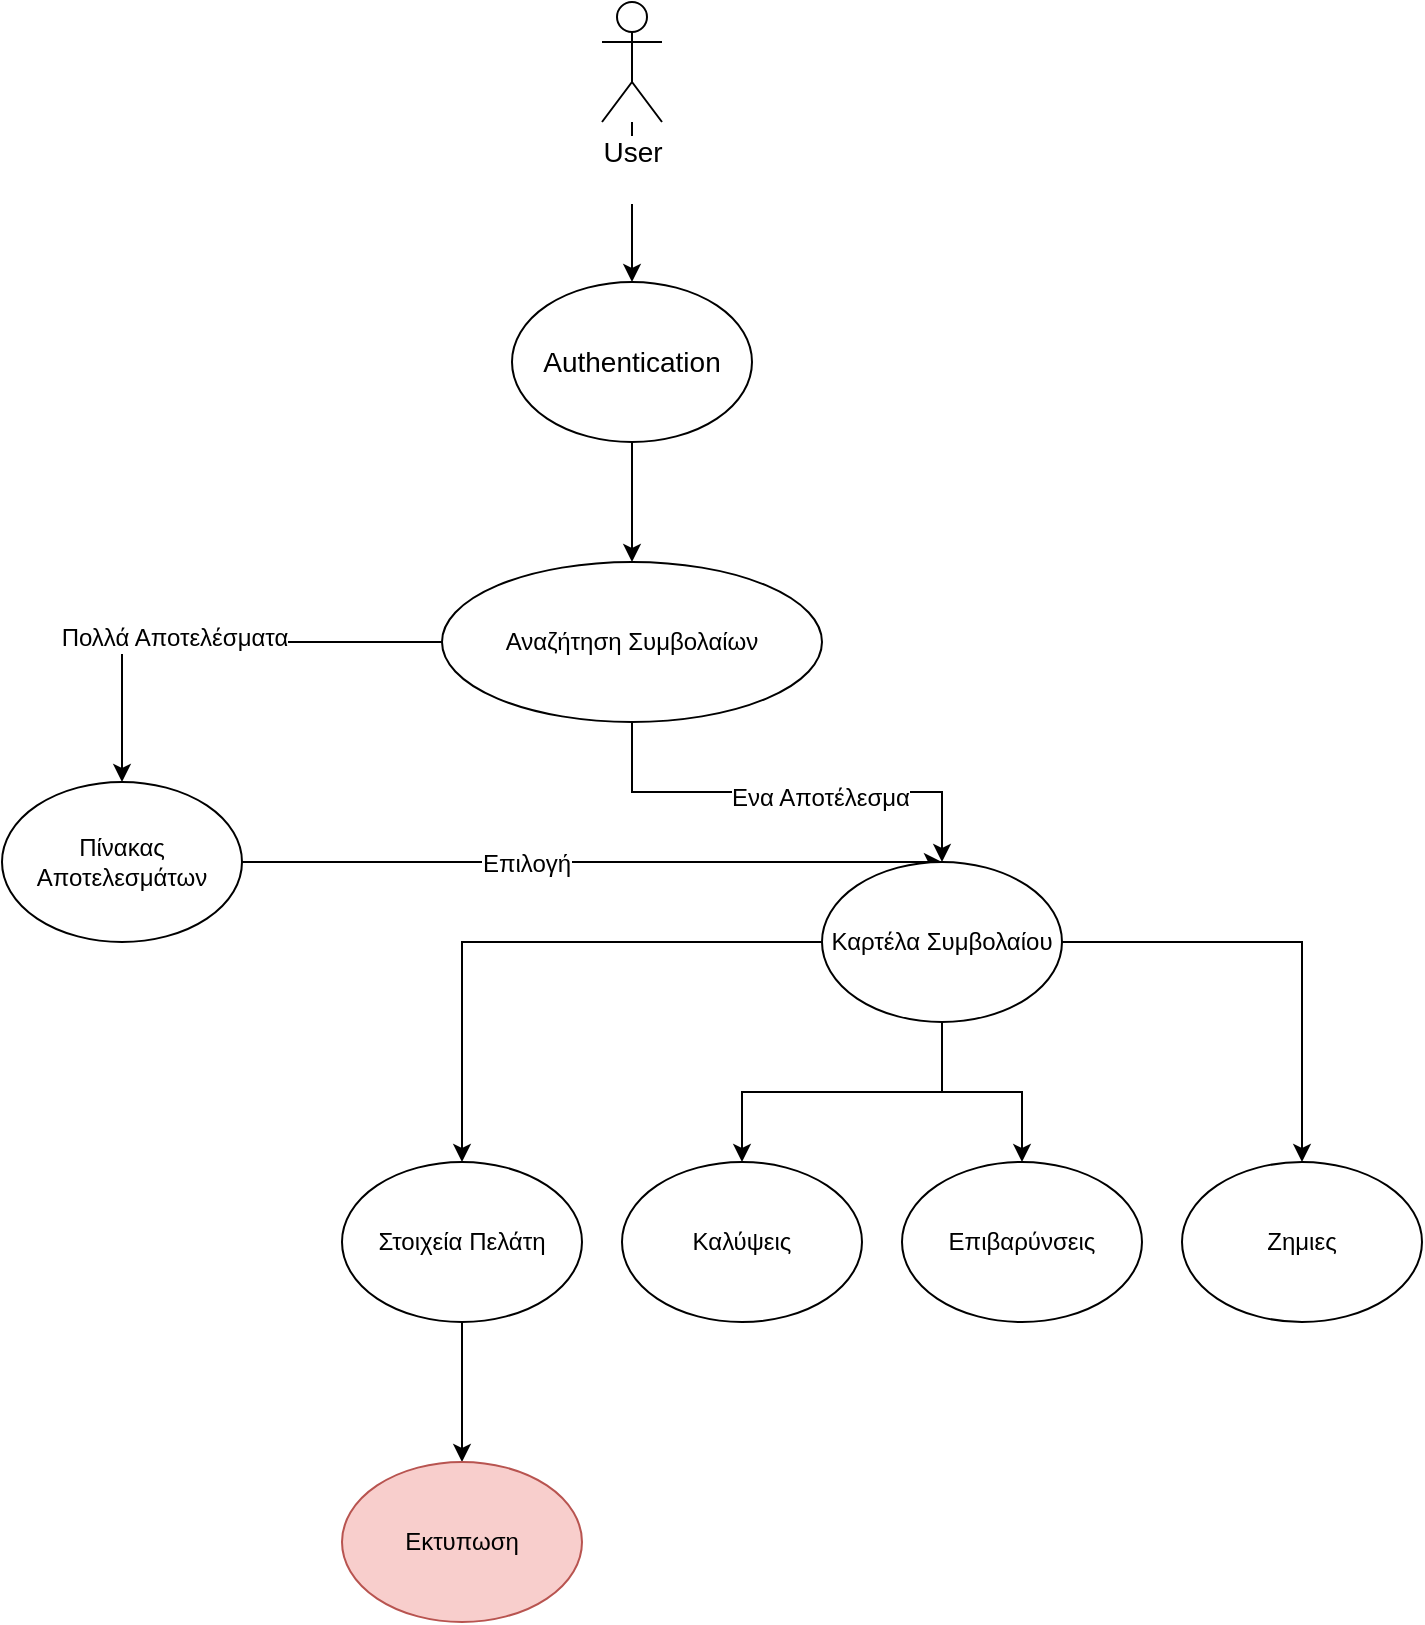 <mxfile version="10.8.7" type="google"><diagram id="o6UVzG_J8a8alSRjx88v" name="Page-1"><mxGraphModel dx="1640" dy="904" grid="1" gridSize="10" guides="1" tooltips="1" connect="1" arrows="1" fold="1" page="1" pageScale="1" pageWidth="850" pageHeight="1100" math="0" shadow="0"><root><mxCell id="0"/><mxCell id="1" parent="0"/><mxCell id="7pX9-OCfeoNTU228ZBBL-8" value="" style="edgeStyle=orthogonalEdgeStyle;rounded=0;orthogonalLoop=1;jettySize=auto;html=1;" parent="1" source="7pX9-OCfeoNTU228ZBBL-1" target="7pX9-OCfeoNTU228ZBBL-7" edge="1"><mxGeometry relative="1" as="geometry"/></mxCell><mxCell id="7pX9-OCfeoNTU228ZBBL-1" value="User&lt;br style=&quot;font-size: 14px;&quot;&gt;&lt;br style=&quot;font-size: 14px;&quot;&gt;" style="shape=umlActor;verticalLabelPosition=bottom;labelBackgroundColor=#ffffff;verticalAlign=top;html=1;outlineConnect=0;fontSize=14;" parent="1" vertex="1"><mxGeometry x="410" y="40" width="30" height="60" as="geometry"/></mxCell><mxCell id="qPRMHzp6LqPkX4gjT8pu-2" value="" style="edgeStyle=orthogonalEdgeStyle;rounded=0;orthogonalLoop=1;jettySize=auto;html=1;" edge="1" parent="1" source="7pX9-OCfeoNTU228ZBBL-7" target="qPRMHzp6LqPkX4gjT8pu-1"><mxGeometry relative="1" as="geometry"/></mxCell><mxCell id="7pX9-OCfeoNTU228ZBBL-7" value="Authentication&lt;br style=&quot;font-size: 14px;&quot;&gt;" style="ellipse;whiteSpace=wrap;html=1;fontSize=14;" parent="1" vertex="1"><mxGeometry x="365" y="180" width="120" height="80" as="geometry"/></mxCell><mxCell id="qPRMHzp6LqPkX4gjT8pu-6" style="edgeStyle=orthogonalEdgeStyle;rounded=0;orthogonalLoop=1;jettySize=auto;html=1;" edge="1" parent="1" source="qPRMHzp6LqPkX4gjT8pu-1" target="qPRMHzp6LqPkX4gjT8pu-3"><mxGeometry relative="1" as="geometry"/></mxCell><mxCell id="qPRMHzp6LqPkX4gjT8pu-10" value="Πολλά Αποτελέσματα&lt;br&gt;" style="text;html=1;resizable=0;points=[];align=center;verticalAlign=middle;labelBackgroundColor=#ffffff;" vertex="1" connectable="0" parent="qPRMHzp6LqPkX4gjT8pu-6"><mxGeometry x="0.166" y="-2" relative="1" as="geometry"><mxPoint as="offset"/></mxGeometry></mxCell><mxCell id="qPRMHzp6LqPkX4gjT8pu-7" style="edgeStyle=orthogonalEdgeStyle;rounded=0;orthogonalLoop=1;jettySize=auto;html=1;" edge="1" parent="1" source="qPRMHzp6LqPkX4gjT8pu-1" target="qPRMHzp6LqPkX4gjT8pu-4"><mxGeometry relative="1" as="geometry"/></mxCell><mxCell id="qPRMHzp6LqPkX4gjT8pu-11" value="Ενα Αποτέλεσμα&lt;br&gt;" style="text;html=1;resizable=0;points=[];align=center;verticalAlign=middle;labelBackgroundColor=#ffffff;" vertex="1" connectable="0" parent="qPRMHzp6LqPkX4gjT8pu-7"><mxGeometry x="0.14" y="-3" relative="1" as="geometry"><mxPoint as="offset"/></mxGeometry></mxCell><mxCell id="qPRMHzp6LqPkX4gjT8pu-1" value="&lt;span&gt;Αναζήτηση Συμβολαίων&lt;/span&gt;" style="ellipse;whiteSpace=wrap;html=1;" vertex="1" parent="1"><mxGeometry x="330" y="320" width="190" height="80" as="geometry"/></mxCell><mxCell id="qPRMHzp6LqPkX4gjT8pu-8" style="edgeStyle=orthogonalEdgeStyle;rounded=0;orthogonalLoop=1;jettySize=auto;html=1;" edge="1" parent="1" source="qPRMHzp6LqPkX4gjT8pu-3" target="qPRMHzp6LqPkX4gjT8pu-4"><mxGeometry relative="1" as="geometry"><mxPoint x="500" y="480" as="targetPoint"/><Array as="points"><mxPoint x="610" y="480"/><mxPoint x="610" y="480"/></Array></mxGeometry></mxCell><mxCell id="qPRMHzp6LqPkX4gjT8pu-9" value="Επιλογή&lt;br&gt;" style="text;html=1;resizable=0;points=[];align=center;verticalAlign=middle;labelBackgroundColor=#ffffff;" vertex="1" connectable="0" parent="qPRMHzp6LqPkX4gjT8pu-8"><mxGeometry x="-0.188" y="-1" relative="1" as="geometry"><mxPoint as="offset"/></mxGeometry></mxCell><mxCell id="qPRMHzp6LqPkX4gjT8pu-3" value="Πίνακας Αποτελεσμάτων&lt;br&gt;" style="ellipse;whiteSpace=wrap;html=1;" vertex="1" parent="1"><mxGeometry x="110" y="430" width="120" height="80" as="geometry"/></mxCell><mxCell id="qPRMHzp6LqPkX4gjT8pu-19" style="edgeStyle=orthogonalEdgeStyle;rounded=0;orthogonalLoop=1;jettySize=auto;html=1;" edge="1" parent="1" source="qPRMHzp6LqPkX4gjT8pu-4" target="qPRMHzp6LqPkX4gjT8pu-15"><mxGeometry relative="1" as="geometry"/></mxCell><mxCell id="qPRMHzp6LqPkX4gjT8pu-20" style="edgeStyle=orthogonalEdgeStyle;rounded=0;orthogonalLoop=1;jettySize=auto;html=1;" edge="1" parent="1" source="qPRMHzp6LqPkX4gjT8pu-4" target="qPRMHzp6LqPkX4gjT8pu-13"><mxGeometry relative="1" as="geometry"/></mxCell><mxCell id="qPRMHzp6LqPkX4gjT8pu-21" style="edgeStyle=orthogonalEdgeStyle;rounded=0;orthogonalLoop=1;jettySize=auto;html=1;" edge="1" parent="1" source="qPRMHzp6LqPkX4gjT8pu-4" target="qPRMHzp6LqPkX4gjT8pu-18"><mxGeometry relative="1" as="geometry"/></mxCell><mxCell id="qPRMHzp6LqPkX4gjT8pu-22" style="edgeStyle=orthogonalEdgeStyle;rounded=0;orthogonalLoop=1;jettySize=auto;html=1;" edge="1" parent="1" source="qPRMHzp6LqPkX4gjT8pu-4" target="qPRMHzp6LqPkX4gjT8pu-12"><mxGeometry relative="1" as="geometry"/></mxCell><mxCell id="qPRMHzp6LqPkX4gjT8pu-4" value="Καρτέλα Συμβολαίου" style="ellipse;whiteSpace=wrap;html=1;" vertex="1" parent="1"><mxGeometry x="520" y="470" width="120" height="80" as="geometry"/></mxCell><mxCell id="qPRMHzp6LqPkX4gjT8pu-24" style="edgeStyle=orthogonalEdgeStyle;rounded=0;orthogonalLoop=1;jettySize=auto;html=1;" edge="1" parent="1" source="qPRMHzp6LqPkX4gjT8pu-12" target="qPRMHzp6LqPkX4gjT8pu-23"><mxGeometry relative="1" as="geometry"/></mxCell><mxCell id="qPRMHzp6LqPkX4gjT8pu-12" value="Στοιχεία Πελάτη" style="ellipse;whiteSpace=wrap;html=1;" vertex="1" parent="1"><mxGeometry x="280" y="620" width="120" height="80" as="geometry"/></mxCell><mxCell id="qPRMHzp6LqPkX4gjT8pu-13" value="Επιβαρύνσεις" style="ellipse;whiteSpace=wrap;html=1;" vertex="1" parent="1"><mxGeometry x="560" y="620" width="120" height="80" as="geometry"/></mxCell><mxCell id="qPRMHzp6LqPkX4gjT8pu-15" value="Ζημιες&lt;br&gt;" style="ellipse;whiteSpace=wrap;html=1;" vertex="1" parent="1"><mxGeometry x="700" y="620" width="120" height="80" as="geometry"/></mxCell><mxCell id="qPRMHzp6LqPkX4gjT8pu-18" value="Καλύψεις" style="ellipse;whiteSpace=wrap;html=1;" vertex="1" parent="1"><mxGeometry x="420" y="620" width="120" height="80" as="geometry"/></mxCell><mxCell id="qPRMHzp6LqPkX4gjT8pu-23" value="Εκτυπωση&lt;br&gt;" style="ellipse;whiteSpace=wrap;html=1;fillColor=#f8cecc;strokeColor=#b85450;" vertex="1" parent="1"><mxGeometry x="280" y="770" width="120" height="80" as="geometry"/></mxCell></root></mxGraphModel></diagram></mxfile>